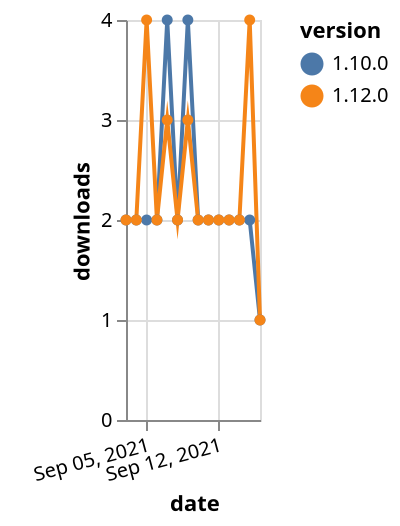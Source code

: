 {"$schema": "https://vega.github.io/schema/vega-lite/v5.json", "description": "A simple bar chart with embedded data.", "data": {"values": [{"date": "2021-09-03", "total": 3093, "delta": 2, "version": "1.10.0"}, {"date": "2021-09-04", "total": 3095, "delta": 2, "version": "1.10.0"}, {"date": "2021-09-05", "total": 3097, "delta": 2, "version": "1.10.0"}, {"date": "2021-09-06", "total": 3099, "delta": 2, "version": "1.10.0"}, {"date": "2021-09-07", "total": 3103, "delta": 4, "version": "1.10.0"}, {"date": "2021-09-08", "total": 3105, "delta": 2, "version": "1.10.0"}, {"date": "2021-09-09", "total": 3109, "delta": 4, "version": "1.10.0"}, {"date": "2021-09-10", "total": 3111, "delta": 2, "version": "1.10.0"}, {"date": "2021-09-11", "total": 3113, "delta": 2, "version": "1.10.0"}, {"date": "2021-09-12", "total": 3115, "delta": 2, "version": "1.10.0"}, {"date": "2021-09-13", "total": 3117, "delta": 2, "version": "1.10.0"}, {"date": "2021-09-14", "total": 3119, "delta": 2, "version": "1.10.0"}, {"date": "2021-09-15", "total": 3121, "delta": 2, "version": "1.10.0"}, {"date": "2021-09-16", "total": 3122, "delta": 1, "version": "1.10.0"}, {"date": "2021-09-03", "total": 2599, "delta": 2, "version": "1.12.0"}, {"date": "2021-09-04", "total": 2601, "delta": 2, "version": "1.12.0"}, {"date": "2021-09-05", "total": 2605, "delta": 4, "version": "1.12.0"}, {"date": "2021-09-06", "total": 2607, "delta": 2, "version": "1.12.0"}, {"date": "2021-09-07", "total": 2610, "delta": 3, "version": "1.12.0"}, {"date": "2021-09-08", "total": 2612, "delta": 2, "version": "1.12.0"}, {"date": "2021-09-09", "total": 2615, "delta": 3, "version": "1.12.0"}, {"date": "2021-09-10", "total": 2617, "delta": 2, "version": "1.12.0"}, {"date": "2021-09-11", "total": 2619, "delta": 2, "version": "1.12.0"}, {"date": "2021-09-12", "total": 2621, "delta": 2, "version": "1.12.0"}, {"date": "2021-09-13", "total": 2623, "delta": 2, "version": "1.12.0"}, {"date": "2021-09-14", "total": 2625, "delta": 2, "version": "1.12.0"}, {"date": "2021-09-15", "total": 2629, "delta": 4, "version": "1.12.0"}, {"date": "2021-09-16", "total": 2630, "delta": 1, "version": "1.12.0"}]}, "width": "container", "mark": {"type": "line", "point": {"filled": true}}, "encoding": {"x": {"field": "date", "type": "temporal", "timeUnit": "yearmonthdate", "title": "date", "axis": {"labelAngle": -15}}, "y": {"field": "delta", "type": "quantitative", "title": "downloads"}, "color": {"field": "version", "type": "nominal"}, "tooltip": {"field": "delta"}}}